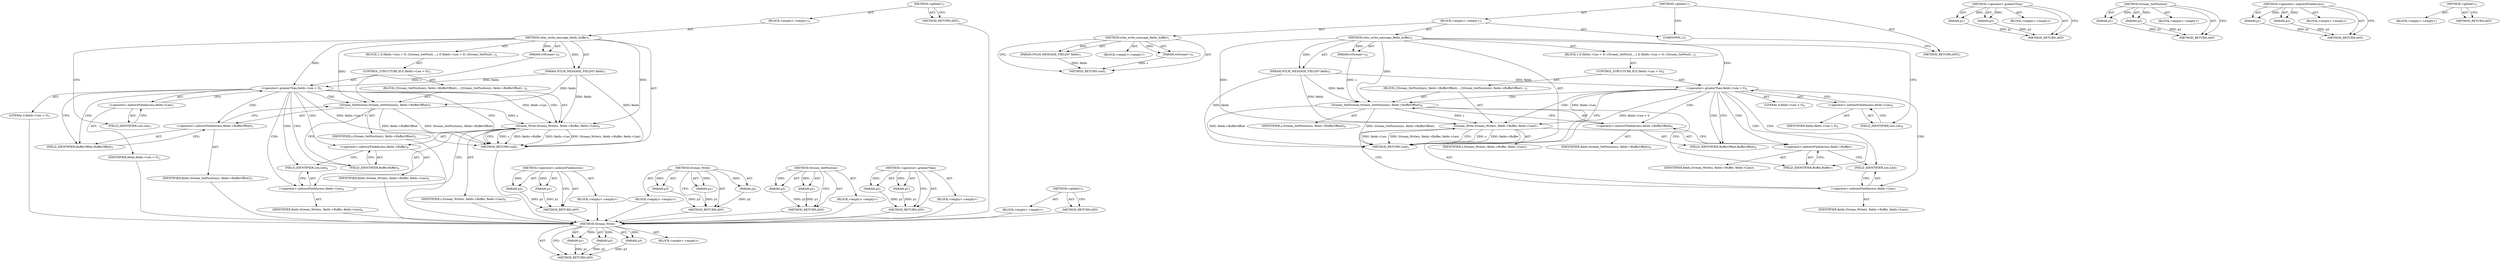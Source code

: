digraph "ntlm_write_message_fields_buffer" {
vulnerable_6 [label=<(METHOD,&lt;global&gt;)<SUB>1</SUB>>];
vulnerable_7 [label=<(BLOCK,&lt;empty&gt;,&lt;empty&gt;)<SUB>1</SUB>>];
vulnerable_8 [label=<(METHOD,ntlm_write_message_fields_buffer)<SUB>1</SUB>>];
vulnerable_9 [label=<(PARAM,wStream* s)<SUB>1</SUB>>];
vulnerable_10 [label=<(PARAM,NTLM_MESSAGE_FIELDS* fields)<SUB>1</SUB>>];
vulnerable_11 [label=<(BLOCK,{
 	if (fields-&gt;Len &gt; 0)
 	{
		Stream_SetPositi...,{
 	if (fields-&gt;Len &gt; 0)
 	{
		Stream_SetPositi...)<SUB>2</SUB>>];
vulnerable_12 [label=<(CONTROL_STRUCTURE,IF,if (fields-&gt;Len &gt; 0))<SUB>3</SUB>>];
vulnerable_13 [label=<(&lt;operator&gt;.greaterThan,fields-&gt;Len &gt; 0)<SUB>3</SUB>>];
vulnerable_14 [label=<(&lt;operator&gt;.indirectFieldAccess,fields-&gt;Len)<SUB>3</SUB>>];
vulnerable_15 [label=<(IDENTIFIER,fields,fields-&gt;Len &gt; 0)<SUB>3</SUB>>];
vulnerable_16 [label=<(FIELD_IDENTIFIER,Len,Len)<SUB>3</SUB>>];
vulnerable_17 [label=<(LITERAL,0,fields-&gt;Len &gt; 0)<SUB>3</SUB>>];
vulnerable_18 [label=<(BLOCK,{
		Stream_SetPosition(s, fields-&gt;BufferOffset)...,{
		Stream_SetPosition(s, fields-&gt;BufferOffset)...)<SUB>4</SUB>>];
vulnerable_19 [label=<(Stream_SetPosition,Stream_SetPosition(s, fields-&gt;BufferOffset))<SUB>5</SUB>>];
vulnerable_20 [label=<(IDENTIFIER,s,Stream_SetPosition(s, fields-&gt;BufferOffset))<SUB>5</SUB>>];
vulnerable_21 [label=<(&lt;operator&gt;.indirectFieldAccess,fields-&gt;BufferOffset)<SUB>5</SUB>>];
vulnerable_22 [label=<(IDENTIFIER,fields,Stream_SetPosition(s, fields-&gt;BufferOffset))<SUB>5</SUB>>];
vulnerable_23 [label=<(FIELD_IDENTIFIER,BufferOffset,BufferOffset)<SUB>5</SUB>>];
vulnerable_24 [label=<(Stream_Write,Stream_Write(s, fields-&gt;Buffer, fields-&gt;Len))<SUB>6</SUB>>];
vulnerable_25 [label=<(IDENTIFIER,s,Stream_Write(s, fields-&gt;Buffer, fields-&gt;Len))<SUB>6</SUB>>];
vulnerable_26 [label=<(&lt;operator&gt;.indirectFieldAccess,fields-&gt;Buffer)<SUB>6</SUB>>];
vulnerable_27 [label=<(IDENTIFIER,fields,Stream_Write(s, fields-&gt;Buffer, fields-&gt;Len))<SUB>6</SUB>>];
vulnerable_28 [label=<(FIELD_IDENTIFIER,Buffer,Buffer)<SUB>6</SUB>>];
vulnerable_29 [label=<(&lt;operator&gt;.indirectFieldAccess,fields-&gt;Len)<SUB>6</SUB>>];
vulnerable_30 [label=<(IDENTIFIER,fields,Stream_Write(s, fields-&gt;Buffer, fields-&gt;Len))<SUB>6</SUB>>];
vulnerable_31 [label=<(FIELD_IDENTIFIER,Len,Len)<SUB>6</SUB>>];
vulnerable_32 [label=<(METHOD_RETURN,void)<SUB>1</SUB>>];
vulnerable_34 [label=<(METHOD_RETURN,ANY)<SUB>1</SUB>>];
vulnerable_58 [label=<(METHOD,&lt;operator&gt;.indirectFieldAccess)>];
vulnerable_59 [label=<(PARAM,p1)>];
vulnerable_60 [label=<(PARAM,p2)>];
vulnerable_61 [label=<(BLOCK,&lt;empty&gt;,&lt;empty&gt;)>];
vulnerable_62 [label=<(METHOD_RETURN,ANY)>];
vulnerable_68 [label=<(METHOD,Stream_Write)>];
vulnerable_69 [label=<(PARAM,p1)>];
vulnerable_70 [label=<(PARAM,p2)>];
vulnerable_71 [label=<(PARAM,p3)>];
vulnerable_72 [label=<(BLOCK,&lt;empty&gt;,&lt;empty&gt;)>];
vulnerable_73 [label=<(METHOD_RETURN,ANY)>];
vulnerable_63 [label=<(METHOD,Stream_SetPosition)>];
vulnerable_64 [label=<(PARAM,p1)>];
vulnerable_65 [label=<(PARAM,p2)>];
vulnerable_66 [label=<(BLOCK,&lt;empty&gt;,&lt;empty&gt;)>];
vulnerable_67 [label=<(METHOD_RETURN,ANY)>];
vulnerable_53 [label=<(METHOD,&lt;operator&gt;.greaterThan)>];
vulnerable_54 [label=<(PARAM,p1)>];
vulnerable_55 [label=<(PARAM,p2)>];
vulnerable_56 [label=<(BLOCK,&lt;empty&gt;,&lt;empty&gt;)>];
vulnerable_57 [label=<(METHOD_RETURN,ANY)>];
vulnerable_47 [label=<(METHOD,&lt;global&gt;)<SUB>1</SUB>>];
vulnerable_48 [label=<(BLOCK,&lt;empty&gt;,&lt;empty&gt;)>];
vulnerable_49 [label=<(METHOD_RETURN,ANY)>];
fixed_75 [label=<(METHOD,Stream_Write)>];
fixed_76 [label=<(PARAM,p1)>];
fixed_77 [label=<(PARAM,p2)>];
fixed_78 [label=<(PARAM,p3)>];
fixed_79 [label=<(BLOCK,&lt;empty&gt;,&lt;empty&gt;)>];
fixed_80 [label=<(METHOD_RETURN,ANY)>];
fixed_6 [label=<(METHOD,&lt;global&gt;)<SUB>1</SUB>>];
fixed_7 [label=<(BLOCK,&lt;empty&gt;,&lt;empty&gt;)<SUB>1</SUB>>];
fixed_8 [label=<(METHOD,ntlm_write_message_fields_buffer)<SUB>1</SUB>>];
fixed_9 [label=<(PARAM,wStream* s)<SUB>1</SUB>>];
fixed_10 [label=<(PARAM,NTLM_MESSAGE_FIELDS* fields)<SUB>1</SUB>>];
fixed_11 [label=<(BLOCK,&lt;empty&gt;,&lt;empty&gt;)>];
fixed_12 [label=<(METHOD_RETURN,void)<SUB>1</SUB>>];
fixed_14 [label=<(UNKNOWN,),))<SUB>1</SUB>>];
fixed_15 [label=<(METHOD,ntlm_write_message_fields_buffer)<SUB>2</SUB>>];
fixed_16 [label=<(PARAM,wStream* s)<SUB>2</SUB>>];
fixed_17 [label=<(PARAM,NTLM_MESSAGE_FIELDS* fields)<SUB>2</SUB>>];
fixed_18 [label=<(BLOCK,{
 	if (fields-&gt;Len &gt; 0)
 	{
		Stream_SetPositi...,{
 	if (fields-&gt;Len &gt; 0)
 	{
		Stream_SetPositi...)<SUB>3</SUB>>];
fixed_19 [label=<(CONTROL_STRUCTURE,IF,if (fields-&gt;Len &gt; 0))<SUB>4</SUB>>];
fixed_20 [label=<(&lt;operator&gt;.greaterThan,fields-&gt;Len &gt; 0)<SUB>4</SUB>>];
fixed_21 [label=<(&lt;operator&gt;.indirectFieldAccess,fields-&gt;Len)<SUB>4</SUB>>];
fixed_22 [label=<(IDENTIFIER,fields,fields-&gt;Len &gt; 0)<SUB>4</SUB>>];
fixed_23 [label=<(FIELD_IDENTIFIER,Len,Len)<SUB>4</SUB>>];
fixed_24 [label=<(LITERAL,0,fields-&gt;Len &gt; 0)<SUB>4</SUB>>];
fixed_25 [label=<(BLOCK,{
		Stream_SetPosition(s, fields-&gt;BufferOffset)...,{
		Stream_SetPosition(s, fields-&gt;BufferOffset)...)<SUB>5</SUB>>];
fixed_26 [label=<(Stream_SetPosition,Stream_SetPosition(s, fields-&gt;BufferOffset))<SUB>6</SUB>>];
fixed_27 [label=<(IDENTIFIER,s,Stream_SetPosition(s, fields-&gt;BufferOffset))<SUB>6</SUB>>];
fixed_28 [label=<(&lt;operator&gt;.indirectFieldAccess,fields-&gt;BufferOffset)<SUB>6</SUB>>];
fixed_29 [label=<(IDENTIFIER,fields,Stream_SetPosition(s, fields-&gt;BufferOffset))<SUB>6</SUB>>];
fixed_30 [label=<(FIELD_IDENTIFIER,BufferOffset,BufferOffset)<SUB>6</SUB>>];
fixed_31 [label=<(Stream_Write,Stream_Write(s, fields-&gt;Buffer, fields-&gt;Len))<SUB>7</SUB>>];
fixed_32 [label=<(IDENTIFIER,s,Stream_Write(s, fields-&gt;Buffer, fields-&gt;Len))<SUB>7</SUB>>];
fixed_33 [label=<(&lt;operator&gt;.indirectFieldAccess,fields-&gt;Buffer)<SUB>7</SUB>>];
fixed_34 [label=<(IDENTIFIER,fields,Stream_Write(s, fields-&gt;Buffer, fields-&gt;Len))<SUB>7</SUB>>];
fixed_35 [label=<(FIELD_IDENTIFIER,Buffer,Buffer)<SUB>7</SUB>>];
fixed_36 [label=<(&lt;operator&gt;.indirectFieldAccess,fields-&gt;Len)<SUB>7</SUB>>];
fixed_37 [label=<(IDENTIFIER,fields,Stream_Write(s, fields-&gt;Buffer, fields-&gt;Len))<SUB>7</SUB>>];
fixed_38 [label=<(FIELD_IDENTIFIER,Len,Len)<SUB>7</SUB>>];
fixed_39 [label=<(METHOD_RETURN,void)<SUB>2</SUB>>];
fixed_41 [label=<(METHOD_RETURN,ANY)<SUB>1</SUB>>];
fixed_60 [label=<(METHOD,&lt;operator&gt;.greaterThan)>];
fixed_61 [label=<(PARAM,p1)>];
fixed_62 [label=<(PARAM,p2)>];
fixed_63 [label=<(BLOCK,&lt;empty&gt;,&lt;empty&gt;)>];
fixed_64 [label=<(METHOD_RETURN,ANY)>];
fixed_70 [label=<(METHOD,Stream_SetPosition)>];
fixed_71 [label=<(PARAM,p1)>];
fixed_72 [label=<(PARAM,p2)>];
fixed_73 [label=<(BLOCK,&lt;empty&gt;,&lt;empty&gt;)>];
fixed_74 [label=<(METHOD_RETURN,ANY)>];
fixed_65 [label=<(METHOD,&lt;operator&gt;.indirectFieldAccess)>];
fixed_66 [label=<(PARAM,p1)>];
fixed_67 [label=<(PARAM,p2)>];
fixed_68 [label=<(BLOCK,&lt;empty&gt;,&lt;empty&gt;)>];
fixed_69 [label=<(METHOD_RETURN,ANY)>];
fixed_54 [label=<(METHOD,&lt;global&gt;)<SUB>1</SUB>>];
fixed_55 [label=<(BLOCK,&lt;empty&gt;,&lt;empty&gt;)>];
fixed_56 [label=<(METHOD_RETURN,ANY)>];
vulnerable_6 -> vulnerable_7  [key=0, label="AST: "];
vulnerable_6 -> vulnerable_34  [key=0, label="AST: "];
vulnerable_6 -> vulnerable_34  [key=1, label="CFG: "];
vulnerable_7 -> vulnerable_8  [key=0, label="AST: "];
vulnerable_8 -> vulnerable_9  [key=0, label="AST: "];
vulnerable_8 -> vulnerable_9  [key=1, label="DDG: "];
vulnerable_8 -> vulnerable_10  [key=0, label="AST: "];
vulnerable_8 -> vulnerable_10  [key=1, label="DDG: "];
vulnerable_8 -> vulnerable_11  [key=0, label="AST: "];
vulnerable_8 -> vulnerable_32  [key=0, label="AST: "];
vulnerable_8 -> vulnerable_16  [key=0, label="CFG: "];
vulnerable_8 -> vulnerable_13  [key=0, label="DDG: "];
vulnerable_8 -> vulnerable_19  [key=0, label="DDG: "];
vulnerable_8 -> vulnerable_24  [key=0, label="DDG: "];
vulnerable_9 -> vulnerable_19  [key=0, label="DDG: s"];
vulnerable_10 -> vulnerable_32  [key=0, label="DDG: fields"];
vulnerable_10 -> vulnerable_13  [key=0, label="DDG: fields"];
vulnerable_10 -> vulnerable_19  [key=0, label="DDG: fields"];
vulnerable_10 -> vulnerable_24  [key=0, label="DDG: fields"];
vulnerable_11 -> vulnerable_12  [key=0, label="AST: "];
vulnerable_12 -> vulnerable_13  [key=0, label="AST: "];
vulnerable_12 -> vulnerable_18  [key=0, label="AST: "];
vulnerable_13 -> vulnerable_14  [key=0, label="AST: "];
vulnerable_13 -> vulnerable_17  [key=0, label="AST: "];
vulnerable_13 -> vulnerable_32  [key=0, label="CFG: "];
vulnerable_13 -> vulnerable_32  [key=1, label="DDG: fields-&gt;Len &gt; 0"];
vulnerable_13 -> vulnerable_23  [key=0, label="CFG: "];
vulnerable_13 -> vulnerable_23  [key=1, label="CDG: "];
vulnerable_13 -> vulnerable_24  [key=0, label="DDG: fields-&gt;Len"];
vulnerable_13 -> vulnerable_24  [key=1, label="CDG: "];
vulnerable_13 -> vulnerable_29  [key=0, label="CDG: "];
vulnerable_13 -> vulnerable_21  [key=0, label="CDG: "];
vulnerable_13 -> vulnerable_26  [key=0, label="CDG: "];
vulnerable_13 -> vulnerable_19  [key=0, label="CDG: "];
vulnerable_13 -> vulnerable_28  [key=0, label="CDG: "];
vulnerable_13 -> vulnerable_31  [key=0, label="CDG: "];
vulnerable_14 -> vulnerable_15  [key=0, label="AST: "];
vulnerable_14 -> vulnerable_16  [key=0, label="AST: "];
vulnerable_14 -> vulnerable_13  [key=0, label="CFG: "];
vulnerable_15 -> fixed_75  [key=0];
vulnerable_16 -> vulnerable_14  [key=0, label="CFG: "];
vulnerable_17 -> fixed_75  [key=0];
vulnerable_18 -> vulnerable_19  [key=0, label="AST: "];
vulnerable_18 -> vulnerable_24  [key=0, label="AST: "];
vulnerable_19 -> vulnerable_20  [key=0, label="AST: "];
vulnerable_19 -> vulnerable_21  [key=0, label="AST: "];
vulnerable_19 -> vulnerable_28  [key=0, label="CFG: "];
vulnerable_19 -> vulnerable_32  [key=0, label="DDG: fields-&gt;BufferOffset"];
vulnerable_19 -> vulnerable_32  [key=1, label="DDG: Stream_SetPosition(s, fields-&gt;BufferOffset)"];
vulnerable_19 -> vulnerable_24  [key=0, label="DDG: s"];
vulnerable_20 -> fixed_75  [key=0];
vulnerable_21 -> vulnerable_22  [key=0, label="AST: "];
vulnerable_21 -> vulnerable_23  [key=0, label="AST: "];
vulnerable_21 -> vulnerable_19  [key=0, label="CFG: "];
vulnerable_22 -> fixed_75  [key=0];
vulnerable_23 -> vulnerable_21  [key=0, label="CFG: "];
vulnerable_24 -> vulnerable_25  [key=0, label="AST: "];
vulnerable_24 -> vulnerable_26  [key=0, label="AST: "];
vulnerable_24 -> vulnerable_29  [key=0, label="AST: "];
vulnerable_24 -> vulnerable_32  [key=0, label="CFG: "];
vulnerable_24 -> vulnerable_32  [key=1, label="DDG: s"];
vulnerable_24 -> vulnerable_32  [key=2, label="DDG: fields-&gt;Buffer"];
vulnerable_24 -> vulnerable_32  [key=3, label="DDG: fields-&gt;Len"];
vulnerable_24 -> vulnerable_32  [key=4, label="DDG: Stream_Write(s, fields-&gt;Buffer, fields-&gt;Len)"];
vulnerable_25 -> fixed_75  [key=0];
vulnerable_26 -> vulnerable_27  [key=0, label="AST: "];
vulnerable_26 -> vulnerable_28  [key=0, label="AST: "];
vulnerable_26 -> vulnerable_31  [key=0, label="CFG: "];
vulnerable_27 -> fixed_75  [key=0];
vulnerable_28 -> vulnerable_26  [key=0, label="CFG: "];
vulnerable_29 -> vulnerable_30  [key=0, label="AST: "];
vulnerable_29 -> vulnerable_31  [key=0, label="AST: "];
vulnerable_29 -> vulnerable_24  [key=0, label="CFG: "];
vulnerable_30 -> fixed_75  [key=0];
vulnerable_31 -> vulnerable_29  [key=0, label="CFG: "];
vulnerable_32 -> fixed_75  [key=0];
vulnerable_34 -> fixed_75  [key=0];
vulnerable_58 -> vulnerable_59  [key=0, label="AST: "];
vulnerable_58 -> vulnerable_59  [key=1, label="DDG: "];
vulnerable_58 -> vulnerable_61  [key=0, label="AST: "];
vulnerable_58 -> vulnerable_60  [key=0, label="AST: "];
vulnerable_58 -> vulnerable_60  [key=1, label="DDG: "];
vulnerable_58 -> vulnerable_62  [key=0, label="AST: "];
vulnerable_58 -> vulnerable_62  [key=1, label="CFG: "];
vulnerable_59 -> vulnerable_62  [key=0, label="DDG: p1"];
vulnerable_60 -> vulnerable_62  [key=0, label="DDG: p2"];
vulnerable_61 -> fixed_75  [key=0];
vulnerable_62 -> fixed_75  [key=0];
vulnerable_68 -> vulnerable_69  [key=0, label="AST: "];
vulnerable_68 -> vulnerable_69  [key=1, label="DDG: "];
vulnerable_68 -> vulnerable_72  [key=0, label="AST: "];
vulnerable_68 -> vulnerable_70  [key=0, label="AST: "];
vulnerable_68 -> vulnerable_70  [key=1, label="DDG: "];
vulnerable_68 -> vulnerable_73  [key=0, label="AST: "];
vulnerable_68 -> vulnerable_73  [key=1, label="CFG: "];
vulnerable_68 -> vulnerable_71  [key=0, label="AST: "];
vulnerable_68 -> vulnerable_71  [key=1, label="DDG: "];
vulnerable_69 -> vulnerable_73  [key=0, label="DDG: p1"];
vulnerable_70 -> vulnerable_73  [key=0, label="DDG: p2"];
vulnerable_71 -> vulnerable_73  [key=0, label="DDG: p3"];
vulnerable_72 -> fixed_75  [key=0];
vulnerable_73 -> fixed_75  [key=0];
vulnerable_63 -> vulnerable_64  [key=0, label="AST: "];
vulnerable_63 -> vulnerable_64  [key=1, label="DDG: "];
vulnerable_63 -> vulnerable_66  [key=0, label="AST: "];
vulnerable_63 -> vulnerable_65  [key=0, label="AST: "];
vulnerable_63 -> vulnerable_65  [key=1, label="DDG: "];
vulnerable_63 -> vulnerable_67  [key=0, label="AST: "];
vulnerable_63 -> vulnerable_67  [key=1, label="CFG: "];
vulnerable_64 -> vulnerable_67  [key=0, label="DDG: p1"];
vulnerable_65 -> vulnerable_67  [key=0, label="DDG: p2"];
vulnerable_66 -> fixed_75  [key=0];
vulnerable_67 -> fixed_75  [key=0];
vulnerable_53 -> vulnerable_54  [key=0, label="AST: "];
vulnerable_53 -> vulnerable_54  [key=1, label="DDG: "];
vulnerable_53 -> vulnerable_56  [key=0, label="AST: "];
vulnerable_53 -> vulnerable_55  [key=0, label="AST: "];
vulnerable_53 -> vulnerable_55  [key=1, label="DDG: "];
vulnerable_53 -> vulnerable_57  [key=0, label="AST: "];
vulnerable_53 -> vulnerable_57  [key=1, label="CFG: "];
vulnerable_54 -> vulnerable_57  [key=0, label="DDG: p1"];
vulnerable_55 -> vulnerable_57  [key=0, label="DDG: p2"];
vulnerable_56 -> fixed_75  [key=0];
vulnerable_57 -> fixed_75  [key=0];
vulnerable_47 -> vulnerable_48  [key=0, label="AST: "];
vulnerable_47 -> vulnerable_49  [key=0, label="AST: "];
vulnerable_47 -> vulnerable_49  [key=1, label="CFG: "];
vulnerable_48 -> fixed_75  [key=0];
vulnerable_49 -> fixed_75  [key=0];
fixed_75 -> fixed_76  [key=0, label="AST: "];
fixed_75 -> fixed_76  [key=1, label="DDG: "];
fixed_75 -> fixed_79  [key=0, label="AST: "];
fixed_75 -> fixed_77  [key=0, label="AST: "];
fixed_75 -> fixed_77  [key=1, label="DDG: "];
fixed_75 -> fixed_80  [key=0, label="AST: "];
fixed_75 -> fixed_80  [key=1, label="CFG: "];
fixed_75 -> fixed_78  [key=0, label="AST: "];
fixed_75 -> fixed_78  [key=1, label="DDG: "];
fixed_76 -> fixed_80  [key=0, label="DDG: p1"];
fixed_77 -> fixed_80  [key=0, label="DDG: p2"];
fixed_78 -> fixed_80  [key=0, label="DDG: p3"];
fixed_6 -> fixed_7  [key=0, label="AST: "];
fixed_6 -> fixed_41  [key=0, label="AST: "];
fixed_6 -> fixed_14  [key=0, label="CFG: "];
fixed_7 -> fixed_8  [key=0, label="AST: "];
fixed_7 -> fixed_14  [key=0, label="AST: "];
fixed_7 -> fixed_15  [key=0, label="AST: "];
fixed_8 -> fixed_9  [key=0, label="AST: "];
fixed_8 -> fixed_9  [key=1, label="DDG: "];
fixed_8 -> fixed_10  [key=0, label="AST: "];
fixed_8 -> fixed_10  [key=1, label="DDG: "];
fixed_8 -> fixed_11  [key=0, label="AST: "];
fixed_8 -> fixed_12  [key=0, label="AST: "];
fixed_8 -> fixed_12  [key=1, label="CFG: "];
fixed_9 -> fixed_12  [key=0, label="DDG: s"];
fixed_10 -> fixed_12  [key=0, label="DDG: fields"];
fixed_14 -> fixed_41  [key=0, label="CFG: "];
fixed_15 -> fixed_16  [key=0, label="AST: "];
fixed_15 -> fixed_16  [key=1, label="DDG: "];
fixed_15 -> fixed_17  [key=0, label="AST: "];
fixed_15 -> fixed_17  [key=1, label="DDG: "];
fixed_15 -> fixed_18  [key=0, label="AST: "];
fixed_15 -> fixed_39  [key=0, label="AST: "];
fixed_15 -> fixed_23  [key=0, label="CFG: "];
fixed_15 -> fixed_20  [key=0, label="DDG: "];
fixed_15 -> fixed_26  [key=0, label="DDG: "];
fixed_15 -> fixed_31  [key=0, label="DDG: "];
fixed_16 -> fixed_26  [key=0, label="DDG: s"];
fixed_17 -> fixed_39  [key=0, label="DDG: fields"];
fixed_17 -> fixed_20  [key=0, label="DDG: fields"];
fixed_17 -> fixed_26  [key=0, label="DDG: fields"];
fixed_17 -> fixed_31  [key=0, label="DDG: fields"];
fixed_18 -> fixed_19  [key=0, label="AST: "];
fixed_19 -> fixed_20  [key=0, label="AST: "];
fixed_19 -> fixed_25  [key=0, label="AST: "];
fixed_20 -> fixed_21  [key=0, label="AST: "];
fixed_20 -> fixed_24  [key=0, label="AST: "];
fixed_20 -> fixed_39  [key=0, label="CFG: "];
fixed_20 -> fixed_39  [key=1, label="DDG: fields-&gt;Len &gt; 0"];
fixed_20 -> fixed_30  [key=0, label="CFG: "];
fixed_20 -> fixed_30  [key=1, label="CDG: "];
fixed_20 -> fixed_31  [key=0, label="DDG: fields-&gt;Len"];
fixed_20 -> fixed_31  [key=1, label="CDG: "];
fixed_20 -> fixed_33  [key=0, label="CDG: "];
fixed_20 -> fixed_26  [key=0, label="CDG: "];
fixed_20 -> fixed_28  [key=0, label="CDG: "];
fixed_20 -> fixed_36  [key=0, label="CDG: "];
fixed_20 -> fixed_35  [key=0, label="CDG: "];
fixed_20 -> fixed_38  [key=0, label="CDG: "];
fixed_21 -> fixed_22  [key=0, label="AST: "];
fixed_21 -> fixed_23  [key=0, label="AST: "];
fixed_21 -> fixed_20  [key=0, label="CFG: "];
fixed_23 -> fixed_21  [key=0, label="CFG: "];
fixed_25 -> fixed_26  [key=0, label="AST: "];
fixed_25 -> fixed_31  [key=0, label="AST: "];
fixed_26 -> fixed_27  [key=0, label="AST: "];
fixed_26 -> fixed_28  [key=0, label="AST: "];
fixed_26 -> fixed_35  [key=0, label="CFG: "];
fixed_26 -> fixed_39  [key=0, label="DDG: fields-&gt;BufferOffset"];
fixed_26 -> fixed_39  [key=1, label="DDG: Stream_SetPosition(s, fields-&gt;BufferOffset)"];
fixed_26 -> fixed_31  [key=0, label="DDG: s"];
fixed_28 -> fixed_29  [key=0, label="AST: "];
fixed_28 -> fixed_30  [key=0, label="AST: "];
fixed_28 -> fixed_26  [key=0, label="CFG: "];
fixed_30 -> fixed_28  [key=0, label="CFG: "];
fixed_31 -> fixed_32  [key=0, label="AST: "];
fixed_31 -> fixed_33  [key=0, label="AST: "];
fixed_31 -> fixed_36  [key=0, label="AST: "];
fixed_31 -> fixed_39  [key=0, label="CFG: "];
fixed_31 -> fixed_39  [key=1, label="DDG: s"];
fixed_31 -> fixed_39  [key=2, label="DDG: fields-&gt;Buffer"];
fixed_31 -> fixed_39  [key=3, label="DDG: fields-&gt;Len"];
fixed_31 -> fixed_39  [key=4, label="DDG: Stream_Write(s, fields-&gt;Buffer, fields-&gt;Len)"];
fixed_33 -> fixed_34  [key=0, label="AST: "];
fixed_33 -> fixed_35  [key=0, label="AST: "];
fixed_33 -> fixed_38  [key=0, label="CFG: "];
fixed_35 -> fixed_33  [key=0, label="CFG: "];
fixed_36 -> fixed_37  [key=0, label="AST: "];
fixed_36 -> fixed_38  [key=0, label="AST: "];
fixed_36 -> fixed_31  [key=0, label="CFG: "];
fixed_38 -> fixed_36  [key=0, label="CFG: "];
fixed_60 -> fixed_61  [key=0, label="AST: "];
fixed_60 -> fixed_61  [key=1, label="DDG: "];
fixed_60 -> fixed_63  [key=0, label="AST: "];
fixed_60 -> fixed_62  [key=0, label="AST: "];
fixed_60 -> fixed_62  [key=1, label="DDG: "];
fixed_60 -> fixed_64  [key=0, label="AST: "];
fixed_60 -> fixed_64  [key=1, label="CFG: "];
fixed_61 -> fixed_64  [key=0, label="DDG: p1"];
fixed_62 -> fixed_64  [key=0, label="DDG: p2"];
fixed_70 -> fixed_71  [key=0, label="AST: "];
fixed_70 -> fixed_71  [key=1, label="DDG: "];
fixed_70 -> fixed_73  [key=0, label="AST: "];
fixed_70 -> fixed_72  [key=0, label="AST: "];
fixed_70 -> fixed_72  [key=1, label="DDG: "];
fixed_70 -> fixed_74  [key=0, label="AST: "];
fixed_70 -> fixed_74  [key=1, label="CFG: "];
fixed_71 -> fixed_74  [key=0, label="DDG: p1"];
fixed_72 -> fixed_74  [key=0, label="DDG: p2"];
fixed_65 -> fixed_66  [key=0, label="AST: "];
fixed_65 -> fixed_66  [key=1, label="DDG: "];
fixed_65 -> fixed_68  [key=0, label="AST: "];
fixed_65 -> fixed_67  [key=0, label="AST: "];
fixed_65 -> fixed_67  [key=1, label="DDG: "];
fixed_65 -> fixed_69  [key=0, label="AST: "];
fixed_65 -> fixed_69  [key=1, label="CFG: "];
fixed_66 -> fixed_69  [key=0, label="DDG: p1"];
fixed_67 -> fixed_69  [key=0, label="DDG: p2"];
fixed_54 -> fixed_55  [key=0, label="AST: "];
fixed_54 -> fixed_56  [key=0, label="AST: "];
fixed_54 -> fixed_56  [key=1, label="CFG: "];
}
